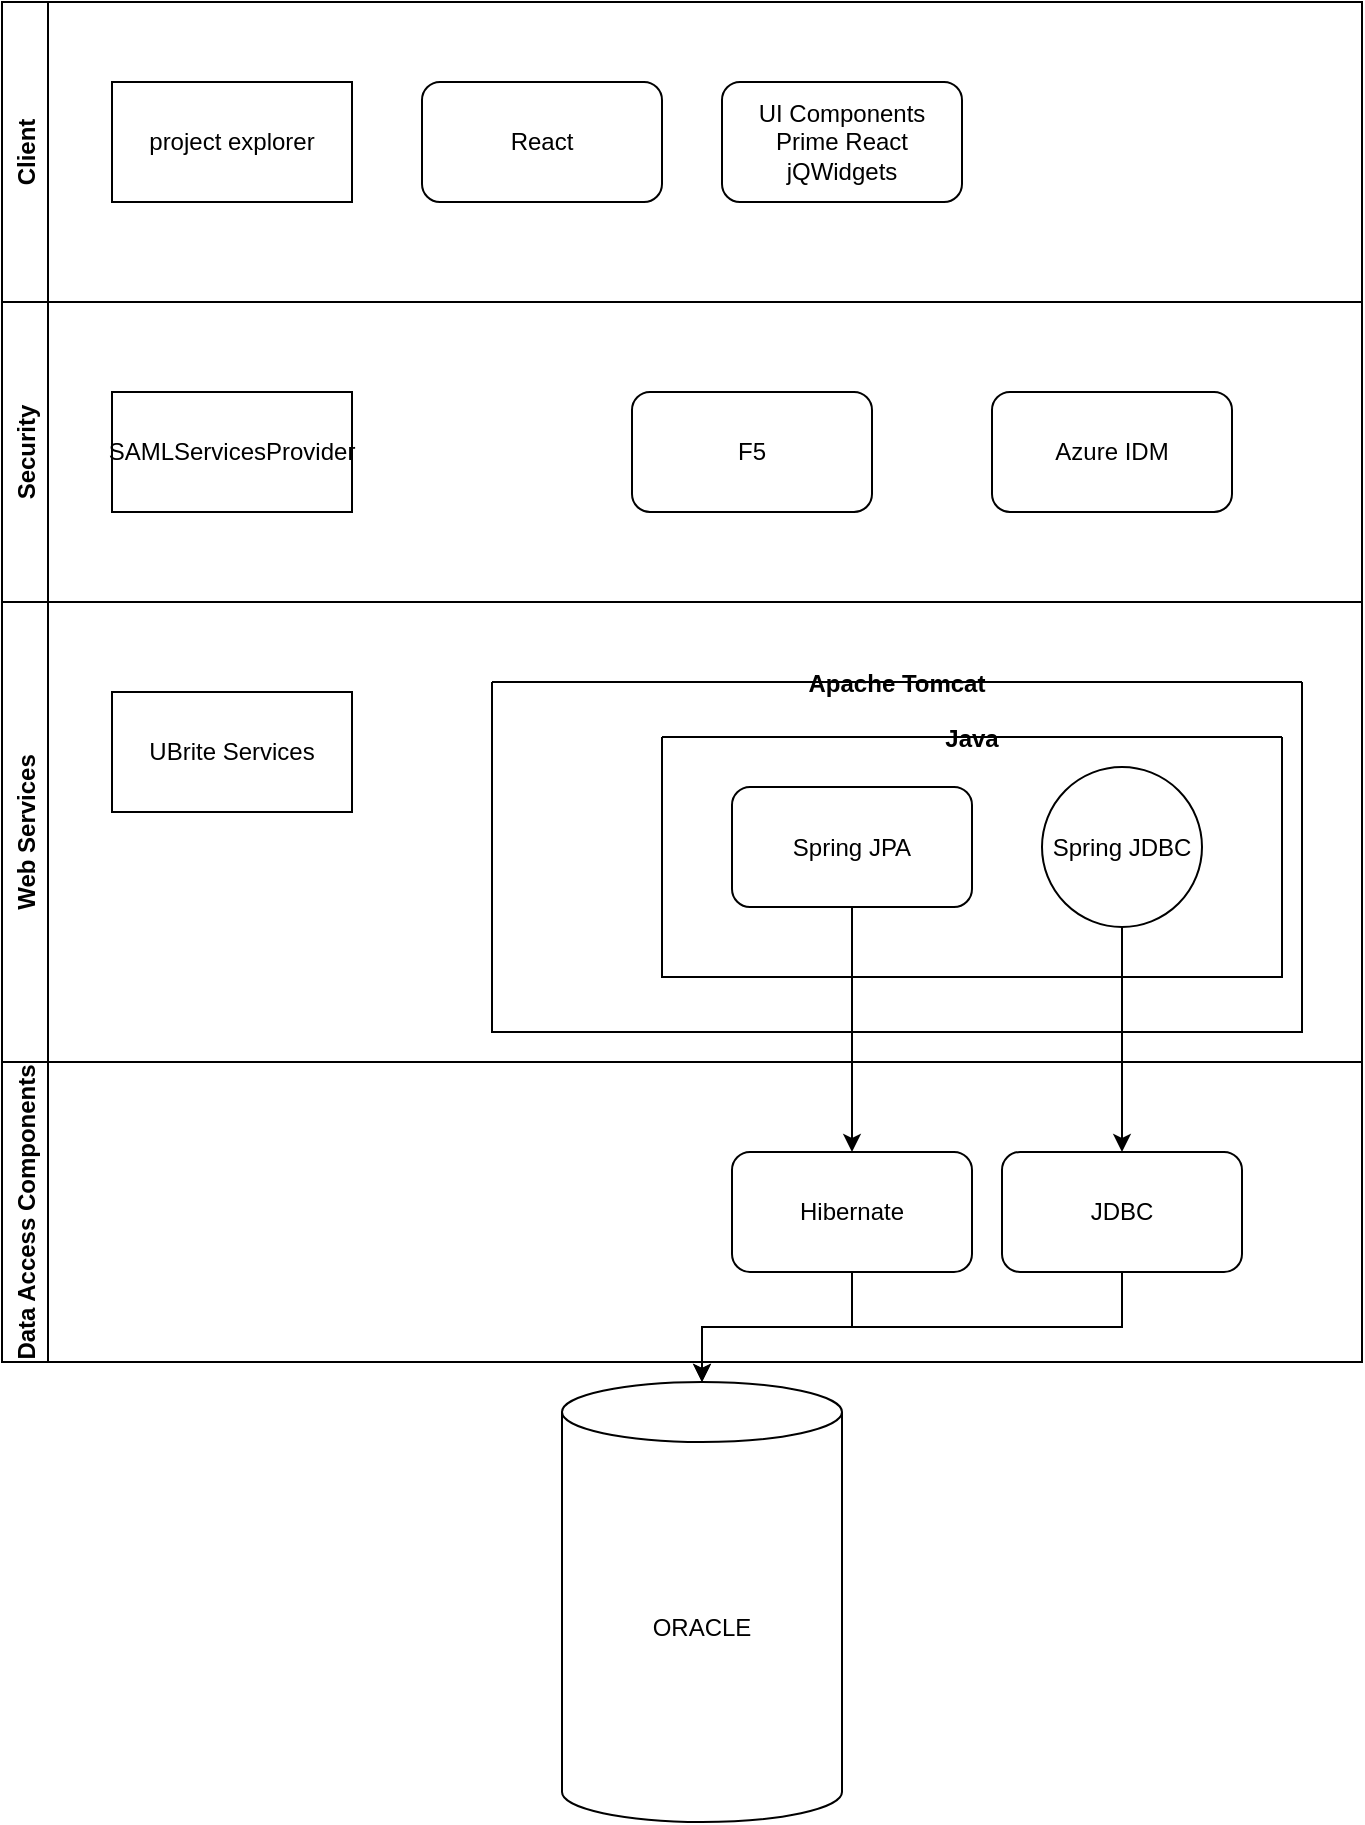 <mxfile version="20.2.4" type="github" pages="4">
  <diagram name="Current" id="pdJNrXBMGkZWuMnVzqro">
    <mxGraphModel dx="1234" dy="794" grid="1" gridSize="10" guides="1" tooltips="1" connect="1" arrows="1" fold="1" page="1" pageScale="1" pageWidth="850" pageHeight="1100" math="0" shadow="0">
      <root>
        <mxCell id="Iw7Uu_bKMG3ZlJvDXWLR-0" />
        <mxCell id="Iw7Uu_bKMG3ZlJvDXWLR-1" parent="Iw7Uu_bKMG3ZlJvDXWLR-0" />
        <mxCell id="Iw7Uu_bKMG3ZlJvDXWLR-2" value="ORACLE" style="shape=cylinder3;whiteSpace=wrap;html=1;boundedLbl=1;backgroundOutline=1;size=15;" parent="Iw7Uu_bKMG3ZlJvDXWLR-1" vertex="1">
          <mxGeometry x="365" y="830" width="140" height="220" as="geometry" />
        </mxCell>
        <mxCell id="Iw7Uu_bKMG3ZlJvDXWLR-3" value="Data Access Components" style="swimlane;horizontal=0;" parent="Iw7Uu_bKMG3ZlJvDXWLR-1" vertex="1">
          <mxGeometry x="85" y="670" width="680" height="150" as="geometry" />
        </mxCell>
        <mxCell id="Iw7Uu_bKMG3ZlJvDXWLR-4" value="Hibernate" style="rounded=1;whiteSpace=wrap;html=1;" parent="Iw7Uu_bKMG3ZlJvDXWLR-3" vertex="1">
          <mxGeometry x="365" y="45" width="120" height="60" as="geometry" />
        </mxCell>
        <mxCell id="Iw7Uu_bKMG3ZlJvDXWLR-5" value="JDBC" style="rounded=1;whiteSpace=wrap;html=1;" parent="Iw7Uu_bKMG3ZlJvDXWLR-3" vertex="1">
          <mxGeometry x="500" y="45" width="120" height="60" as="geometry" />
        </mxCell>
        <mxCell id="Iw7Uu_bKMG3ZlJvDXWLR-8" value="Client" style="swimlane;horizontal=0;startSize=23;" parent="Iw7Uu_bKMG3ZlJvDXWLR-1" vertex="1">
          <mxGeometry x="85" y="140" width="680" height="150" as="geometry" />
        </mxCell>
        <mxCell id="Iw7Uu_bKMG3ZlJvDXWLR-9" value="React" style="rounded=1;whiteSpace=wrap;html=1;" parent="Iw7Uu_bKMG3ZlJvDXWLR-8" vertex="1">
          <mxGeometry x="210" y="40" width="120" height="60" as="geometry" />
        </mxCell>
        <mxCell id="Iw7Uu_bKMG3ZlJvDXWLR-11" value="UI Components&lt;br&gt;Prime React&lt;br&gt;jQWidgets" style="rounded=1;whiteSpace=wrap;html=1;" parent="Iw7Uu_bKMG3ZlJvDXWLR-8" vertex="1">
          <mxGeometry x="360" y="40" width="120" height="60" as="geometry" />
        </mxCell>
        <mxCell id="Iw7Uu_bKMG3ZlJvDXWLR-12" value="project explorer" style="rounded=0;whiteSpace=wrap;html=1;" parent="Iw7Uu_bKMG3ZlJvDXWLR-8" vertex="1">
          <mxGeometry x="55" y="40" width="120" height="60" as="geometry" />
        </mxCell>
        <mxCell id="Iw7Uu_bKMG3ZlJvDXWLR-13" value="Security" style="swimlane;horizontal=0;" parent="Iw7Uu_bKMG3ZlJvDXWLR-1" vertex="1">
          <mxGeometry x="85" y="290" width="680" height="150" as="geometry" />
        </mxCell>
        <mxCell id="Iw7Uu_bKMG3ZlJvDXWLR-14" value="F5" style="rounded=1;whiteSpace=wrap;html=1;" parent="Iw7Uu_bKMG3ZlJvDXWLR-13" vertex="1">
          <mxGeometry x="315" y="45" width="120" height="60" as="geometry" />
        </mxCell>
        <mxCell id="Iw7Uu_bKMG3ZlJvDXWLR-15" value="SAMLServicesProvider" style="rounded=0;whiteSpace=wrap;html=1;" parent="Iw7Uu_bKMG3ZlJvDXWLR-13" vertex="1">
          <mxGeometry x="55" y="45" width="120" height="60" as="geometry" />
        </mxCell>
        <mxCell id="Zk-d0eURLhHRGtadA7Xh-0" value="Azure IDM" style="rounded=1;whiteSpace=wrap;html=1;" vertex="1" parent="Iw7Uu_bKMG3ZlJvDXWLR-13">
          <mxGeometry x="495" y="45" width="120" height="60" as="geometry" />
        </mxCell>
        <mxCell id="Iw7Uu_bKMG3ZlJvDXWLR-16" value="Web Services" style="swimlane;horizontal=0;" parent="Iw7Uu_bKMG3ZlJvDXWLR-1" vertex="1">
          <mxGeometry x="85" y="440" width="680" height="230" as="geometry" />
        </mxCell>
        <mxCell id="Iw7Uu_bKMG3ZlJvDXWLR-17" value="UBrite Services" style="rounded=0;whiteSpace=wrap;html=1;" parent="Iw7Uu_bKMG3ZlJvDXWLR-16" vertex="1">
          <mxGeometry x="55" y="45" width="120" height="60" as="geometry" />
        </mxCell>
        <mxCell id="Iw7Uu_bKMG3ZlJvDXWLR-18" value="Apache Tomcat" style="swimlane;startSize=0;" parent="Iw7Uu_bKMG3ZlJvDXWLR-16" vertex="1">
          <mxGeometry x="245" y="40" width="405" height="175" as="geometry" />
        </mxCell>
        <mxCell id="Iw7Uu_bKMG3ZlJvDXWLR-19" value="Java" style="swimlane;startSize=0;" parent="Iw7Uu_bKMG3ZlJvDXWLR-18" vertex="1">
          <mxGeometry x="85" y="27.5" width="310" height="120" as="geometry" />
        </mxCell>
        <mxCell id="Iw7Uu_bKMG3ZlJvDXWLR-20" value="Spring JPA" style="rounded=1;whiteSpace=wrap;html=1;" parent="Iw7Uu_bKMG3ZlJvDXWLR-19" vertex="1">
          <mxGeometry x="35" y="25" width="120" height="60" as="geometry" />
        </mxCell>
        <mxCell id="Iw7Uu_bKMG3ZlJvDXWLR-21" value="Spring JDBC" style="ellipse;whiteSpace=wrap;html=1;aspect=fixed;" parent="Iw7Uu_bKMG3ZlJvDXWLR-19" vertex="1">
          <mxGeometry x="190" y="15" width="80" height="80" as="geometry" />
        </mxCell>
        <mxCell id="Iw7Uu_bKMG3ZlJvDXWLR-22" value="" style="edgeStyle=orthogonalEdgeStyle;rounded=0;orthogonalLoop=1;jettySize=auto;html=1;" parent="Iw7Uu_bKMG3ZlJvDXWLR-1" source="Iw7Uu_bKMG3ZlJvDXWLR-20" target="Iw7Uu_bKMG3ZlJvDXWLR-4" edge="1">
          <mxGeometry relative="1" as="geometry" />
        </mxCell>
        <mxCell id="Iw7Uu_bKMG3ZlJvDXWLR-23" value="" style="edgeStyle=orthogonalEdgeStyle;rounded=0;orthogonalLoop=1;jettySize=auto;html=1;" parent="Iw7Uu_bKMG3ZlJvDXWLR-1" source="Iw7Uu_bKMG3ZlJvDXWLR-21" target="Iw7Uu_bKMG3ZlJvDXWLR-5" edge="1">
          <mxGeometry relative="1" as="geometry" />
        </mxCell>
        <mxCell id="Iw7Uu_bKMG3ZlJvDXWLR-24" value="" style="edgeStyle=orthogonalEdgeStyle;rounded=0;orthogonalLoop=1;jettySize=auto;html=1;" parent="Iw7Uu_bKMG3ZlJvDXWLR-1" source="Iw7Uu_bKMG3ZlJvDXWLR-4" target="Iw7Uu_bKMG3ZlJvDXWLR-2" edge="1">
          <mxGeometry relative="1" as="geometry" />
        </mxCell>
        <mxCell id="Iw7Uu_bKMG3ZlJvDXWLR-25" style="edgeStyle=orthogonalEdgeStyle;rounded=0;orthogonalLoop=1;jettySize=auto;html=1;exitX=0.5;exitY=1;exitDx=0;exitDy=0;entryX=0.5;entryY=0;entryDx=0;entryDy=0;entryPerimeter=0;" parent="Iw7Uu_bKMG3ZlJvDXWLR-1" source="Iw7Uu_bKMG3ZlJvDXWLR-5" target="Iw7Uu_bKMG3ZlJvDXWLR-2" edge="1">
          <mxGeometry relative="1" as="geometry" />
        </mxCell>
      </root>
    </mxGraphModel>
  </diagram>
  <diagram name="Options" id="3FGOXMlfZSnNxssVKY_8">
    <mxGraphModel dx="1244" dy="2083" grid="1" gridSize="10" guides="1" tooltips="1" connect="1" arrows="1" fold="1" page="1" pageScale="1" pageWidth="850" pageHeight="1100" math="0" shadow="0">
      <root>
        <mxCell id="NphpDY3BlggT3oKHyIvs-0" />
        <mxCell id="NphpDY3BlggT3oKHyIvs-1" parent="NphpDY3BlggT3oKHyIvs-0" />
        <mxCell id="NphpDY3BlggT3oKHyIvs-2" value="ORACLE" style="shape=cylinder3;whiteSpace=wrap;html=1;boundedLbl=1;backgroundOutline=1;size=15;" parent="NphpDY3BlggT3oKHyIvs-1" vertex="1">
          <mxGeometry x="360" y="680" width="140" height="220" as="geometry" />
        </mxCell>
        <mxCell id="NphpDY3BlggT3oKHyIvs-3" value="Data Access Components" style="swimlane;horizontal=0;" parent="NphpDY3BlggT3oKHyIvs-1" vertex="1">
          <mxGeometry x="80" y="520" width="680" height="150" as="geometry" />
        </mxCell>
        <mxCell id="9nLJBZ-JsYCgtjew4g83-0" value="Hibernate" style="rounded=1;whiteSpace=wrap;html=1;" vertex="1" parent="NphpDY3BlggT3oKHyIvs-3">
          <mxGeometry x="370" y="45" width="120" height="60" as="geometry" />
        </mxCell>
        <mxCell id="9nLJBZ-JsYCgtjew4g83-1" value="ORM" style="rounded=1;whiteSpace=wrap;html=1;" vertex="1" parent="NphpDY3BlggT3oKHyIvs-3">
          <mxGeometry x="220" y="45" width="120" height="60" as="geometry" />
        </mxCell>
        <mxCell id="9nLJBZ-JsYCgtjew4g83-2" value="DAO" style="rounded=1;whiteSpace=wrap;html=1;" vertex="1" parent="NphpDY3BlggT3oKHyIvs-3">
          <mxGeometry x="520" y="45" width="120" height="60" as="geometry" />
        </mxCell>
        <mxCell id="NphpDY3BlggT3oKHyIvs-5" value="Web Application" style="swimlane;horizontal=0;" parent="NphpDY3BlggT3oKHyIvs-1" vertex="1">
          <mxGeometry x="80" y="220" width="680" height="150" as="geometry" />
        </mxCell>
        <mxCell id="NphpDY3BlggT3oKHyIvs-6" value="Java" style="rounded=1;whiteSpace=wrap;html=1;" parent="NphpDY3BlggT3oKHyIvs-5" vertex="1">
          <mxGeometry x="380" y="45" width="120" height="60" as="geometry" />
        </mxCell>
        <mxCell id="kJiHEbfFUr-DDRCfM4Dw-2" value="Node.js" style="rounded=1;whiteSpace=wrap;html=1;" parent="NphpDY3BlggT3oKHyIvs-5" vertex="1">
          <mxGeometry x="60" y="45" width="120" height="60" as="geometry" />
        </mxCell>
        <mxCell id="h-s-AU68PEWCTkuk_iob-1" value="SailsJS" style="rounded=1;whiteSpace=wrap;html=1;" parent="NphpDY3BlggT3oKHyIvs-5" vertex="1">
          <mxGeometry x="225" y="45" width="120" height="60" as="geometry" />
        </mxCell>
        <mxCell id="NphpDY3BlggT3oKHyIvs-7" value="Client" style="swimlane;horizontal=0;startSize=23;" parent="NphpDY3BlggT3oKHyIvs-1" vertex="1">
          <mxGeometry x="80" y="-290" width="680" height="360" as="geometry" />
        </mxCell>
        <mxCell id="NphpDY3BlggT3oKHyIvs-8" value="React" style="rounded=1;whiteSpace=wrap;html=1;" parent="NphpDY3BlggT3oKHyIvs-7" vertex="1">
          <mxGeometry x="60" y="40" width="120" height="60" as="geometry" />
        </mxCell>
        <mxCell id="NphpDY3BlggT3oKHyIvs-9" value="Bootstrap" style="rounded=1;whiteSpace=wrap;html=1;" parent="NphpDY3BlggT3oKHyIvs-7" vertex="1">
          <mxGeometry x="480" y="40" width="120" height="60" as="geometry" />
        </mxCell>
        <mxCell id="NphpDY3BlggT3oKHyIvs-10" value="Prime React" style="rounded=1;whiteSpace=wrap;html=1;" parent="NphpDY3BlggT3oKHyIvs-7" vertex="1">
          <mxGeometry x="260" y="40" width="120" height="60" as="geometry" />
        </mxCell>
        <mxCell id="kJiHEbfFUr-DDRCfM4Dw-0" value="Angular" style="rounded=1;whiteSpace=wrap;html=1;" parent="NphpDY3BlggT3oKHyIvs-7" vertex="1">
          <mxGeometry x="60" y="120" width="120" height="60" as="geometry" />
        </mxCell>
        <mxCell id="kJiHEbfFUr-DDRCfM4Dw-1" value="Vue" style="rounded=1;whiteSpace=wrap;html=1;" parent="NphpDY3BlggT3oKHyIvs-7" vertex="1">
          <mxGeometry x="60" y="200" width="120" height="60" as="geometry" />
        </mxCell>
        <mxCell id="kJiHEbfFUr-DDRCfM4Dw-3" value="Semantic UI" style="rounded=1;whiteSpace=wrap;html=1;" parent="NphpDY3BlggT3oKHyIvs-7" vertex="1">
          <mxGeometry x="260" y="120" width="120" height="60" as="geometry" />
        </mxCell>
        <mxCell id="kJiHEbfFUr-DDRCfM4Dw-4" value="Foundation" style="rounded=1;whiteSpace=wrap;html=1;" parent="NphpDY3BlggT3oKHyIvs-7" vertex="1">
          <mxGeometry x="480" y="120" width="120" height="60" as="geometry" />
        </mxCell>
        <mxCell id="kJiHEbfFUr-DDRCfM4Dw-5" value="PureCSS" style="rounded=1;whiteSpace=wrap;html=1;" parent="NphpDY3BlggT3oKHyIvs-7" vertex="1">
          <mxGeometry x="480" y="200" width="120" height="60" as="geometry" />
        </mxCell>
        <mxCell id="kJiHEbfFUr-DDRCfM4Dw-6" value="Tailwind CSS" style="rounded=1;whiteSpace=wrap;html=1;" parent="NphpDY3BlggT3oKHyIvs-7" vertex="1">
          <mxGeometry x="480" y="280" width="120" height="60" as="geometry" />
        </mxCell>
        <mxCell id="NphpDY3BlggT3oKHyIvs-11" value="Security" style="swimlane;horizontal=0;" parent="NphpDY3BlggT3oKHyIvs-1" vertex="1">
          <mxGeometry x="80" y="70" width="680" height="150" as="geometry" />
        </mxCell>
        <mxCell id="NphpDY3BlggT3oKHyIvs-12" value="F5?" style="rounded=1;whiteSpace=wrap;html=1;" parent="NphpDY3BlggT3oKHyIvs-11" vertex="1">
          <mxGeometry x="145" y="45" width="120" height="60" as="geometry" />
        </mxCell>
        <mxCell id="NphpDY3BlggT3oKHyIvs-13" value="Session?" style="ellipse;whiteSpace=wrap;html=1;aspect=fixed;" parent="NphpDY3BlggT3oKHyIvs-11" vertex="1">
          <mxGeometry x="380" y="35" width="80" height="80" as="geometry" />
        </mxCell>
        <mxCell id="NphpDY3BlggT3oKHyIvs-14" value="Web Services" style="swimlane;horizontal=0;" parent="NphpDY3BlggT3oKHyIvs-1" vertex="1">
          <mxGeometry x="80" y="370" width="680" height="150" as="geometry" />
        </mxCell>
        <mxCell id="NphpDY3BlggT3oKHyIvs-15" value="Express" style="rounded=1;whiteSpace=wrap;html=1;" parent="NphpDY3BlggT3oKHyIvs-14" vertex="1">
          <mxGeometry x="220" y="45" width="120" height="60" as="geometry" />
        </mxCell>
        <mxCell id="NphpDY3BlggT3oKHyIvs-16" value="Spring JPA/JDBC" style="rounded=1;whiteSpace=wrap;html=1;" parent="NphpDY3BlggT3oKHyIvs-14" vertex="1">
          <mxGeometry x="370" y="45" width="120" height="60" as="geometry" />
        </mxCell>
        <mxCell id="h-s-AU68PEWCTkuk_iob-0" value="GraphQL" style="rounded=1;whiteSpace=wrap;html=1;" parent="NphpDY3BlggT3oKHyIvs-14" vertex="1">
          <mxGeometry x="520" y="45" width="120" height="60" as="geometry" />
        </mxCell>
        <mxCell id="h-s-AU68PEWCTkuk_iob-2" value="Loopback" style="rounded=1;whiteSpace=wrap;html=1;" parent="NphpDY3BlggT3oKHyIvs-14" vertex="1">
          <mxGeometry x="60" y="45" width="120" height="60" as="geometry" />
        </mxCell>
      </root>
    </mxGraphModel>
  </diagram>
  <diagram name="Proposed" id="KSsjYTbv50DEgnZIDuHq">
    <mxGraphModel dx="1244" dy="2083" grid="1" gridSize="10" guides="1" tooltips="1" connect="1" arrows="1" fold="1" page="1" pageScale="1" pageWidth="850" pageHeight="1100" math="0" shadow="0">
      <root>
        <mxCell id="T4Co_05UjGkt79If9eW6-0" />
        <mxCell id="T4Co_05UjGkt79If9eW6-1" parent="T4Co_05UjGkt79If9eW6-0" />
        <mxCell id="T4Co_05UjGkt79If9eW6-2" value="ORACLE" style="shape=cylinder3;whiteSpace=wrap;html=1;boundedLbl=1;backgroundOutline=1;size=15;" vertex="1" parent="T4Co_05UjGkt79If9eW6-1">
          <mxGeometry x="365" y="830" width="140" height="220" as="geometry" />
        </mxCell>
        <mxCell id="T4Co_05UjGkt79If9eW6-3" value="Data Access Components" style="swimlane;horizontal=0;" vertex="1" parent="T4Co_05UjGkt79If9eW6-1">
          <mxGeometry x="85" y="670" width="680" height="150" as="geometry" />
        </mxCell>
        <mxCell id="T4Co_05UjGkt79If9eW6-4" value="Hibernate" style="rounded=1;whiteSpace=wrap;html=1;" vertex="1" parent="T4Co_05UjGkt79If9eW6-3">
          <mxGeometry x="365" y="45" width="120" height="60" as="geometry" />
        </mxCell>
        <mxCell id="T4Co_05UjGkt79If9eW6-5" value="JDBC" style="rounded=1;whiteSpace=wrap;html=1;" vertex="1" parent="T4Co_05UjGkt79If9eW6-3">
          <mxGeometry x="500" y="45" width="120" height="60" as="geometry" />
        </mxCell>
        <mxCell id="T4Co_05UjGkt79If9eW6-6" value="Web Application" style="swimlane;horizontal=0;" vertex="1" parent="T4Co_05UjGkt79If9eW6-1">
          <mxGeometry x="85" y="290" width="680" height="150" as="geometry" />
        </mxCell>
        <mxCell id="T4Co_05UjGkt79If9eW6-15" value="Session&lt;br&gt;Manager" style="ellipse;whiteSpace=wrap;html=1;aspect=fixed;" vertex="1" parent="T4Co_05UjGkt79If9eW6-6">
          <mxGeometry x="230" y="30" width="80" height="80" as="geometry" />
        </mxCell>
        <mxCell id="T4Co_05UjGkt79If9eW6-8" value="Client" style="swimlane;horizontal=0;startSize=23;" vertex="1" parent="T4Co_05UjGkt79If9eW6-1">
          <mxGeometry x="85" y="-10" width="680" height="150" as="geometry" />
        </mxCell>
        <mxCell id="T4Co_05UjGkt79If9eW6-9" value="React" style="rounded=1;whiteSpace=wrap;html=1;" vertex="1" parent="T4Co_05UjGkt79If9eW6-8">
          <mxGeometry x="210" y="40" width="120" height="60" as="geometry" />
        </mxCell>
        <mxCell id="T4Co_05UjGkt79If9eW6-10" value="Bootstrap" style="rounded=1;whiteSpace=wrap;html=1;" vertex="1" parent="T4Co_05UjGkt79If9eW6-8">
          <mxGeometry x="520" y="40" width="120" height="60" as="geometry" />
        </mxCell>
        <mxCell id="T4Co_05UjGkt79If9eW6-11" value="UI Components&lt;br&gt;Prime React" style="rounded=1;whiteSpace=wrap;html=1;" vertex="1" parent="T4Co_05UjGkt79If9eW6-8">
          <mxGeometry x="360" y="40" width="120" height="60" as="geometry" />
        </mxCell>
        <mxCell id="T4Co_05UjGkt79If9eW6-12" value="project explorer" style="rounded=0;whiteSpace=wrap;html=1;" vertex="1" parent="T4Co_05UjGkt79If9eW6-8">
          <mxGeometry x="55" y="40" width="120" height="60" as="geometry" />
        </mxCell>
        <mxCell id="T4Co_05UjGkt79If9eW6-13" value="Security" style="swimlane;horizontal=0;" vertex="1" parent="T4Co_05UjGkt79If9eW6-1">
          <mxGeometry x="85" y="140" width="680" height="150" as="geometry" />
        </mxCell>
        <mxCell id="T4Co_05UjGkt79If9eW6-14" value="F5?" style="rounded=1;whiteSpace=wrap;html=1;" vertex="1" parent="T4Co_05UjGkt79If9eW6-13">
          <mxGeometry x="515" y="45" width="120" height="60" as="geometry" />
        </mxCell>
        <mxCell id="T4Co_05UjGkt79If9eW6-16" value="SAMLServicesProvider" style="rounded=0;whiteSpace=wrap;html=1;" vertex="1" parent="T4Co_05UjGkt79If9eW6-13">
          <mxGeometry x="55" y="45" width="120" height="60" as="geometry" />
        </mxCell>
        <mxCell id="T4Co_05UjGkt79If9eW6-17" value="Web Services" style="swimlane;horizontal=0;" vertex="1" parent="T4Co_05UjGkt79If9eW6-1">
          <mxGeometry x="85" y="440" width="680" height="230" as="geometry" />
        </mxCell>
        <mxCell id="T4Co_05UjGkt79If9eW6-20" value="UBrite Services" style="rounded=0;whiteSpace=wrap;html=1;" vertex="1" parent="T4Co_05UjGkt79If9eW6-17">
          <mxGeometry x="55" y="45" width="120" height="60" as="geometry" />
        </mxCell>
        <mxCell id="Xbk_8p7kKIpTdvhHBamV-1" value="Apache Tomcat" style="swimlane;startSize=0;" vertex="1" parent="T4Co_05UjGkt79If9eW6-17">
          <mxGeometry x="245" y="40" width="405" height="175" as="geometry">
            <mxRectangle x="245" y="40" width="130" height="30" as="alternateBounds" />
          </mxGeometry>
        </mxCell>
        <mxCell id="Lv7OXIibt23TnQT20HHq-0" value="Java" style="swimlane;startSize=0;" vertex="1" parent="Xbk_8p7kKIpTdvhHBamV-1">
          <mxGeometry x="85" y="27.5" width="310" height="120" as="geometry" />
        </mxCell>
        <mxCell id="T4Co_05UjGkt79If9eW6-19" value="Spring JPA" style="rounded=1;whiteSpace=wrap;html=1;" vertex="1" parent="Lv7OXIibt23TnQT20HHq-0">
          <mxGeometry x="35" y="25" width="120" height="60" as="geometry" />
        </mxCell>
        <mxCell id="T4Co_05UjGkt79If9eW6-21" value="Spring JDBC" style="ellipse;whiteSpace=wrap;html=1;aspect=fixed;" vertex="1" parent="Lv7OXIibt23TnQT20HHq-0">
          <mxGeometry x="190" y="15" width="80" height="80" as="geometry" />
        </mxCell>
        <mxCell id="T4Co_05UjGkt79If9eW6-22" value="" style="edgeStyle=orthogonalEdgeStyle;rounded=0;orthogonalLoop=1;jettySize=auto;html=1;" edge="1" parent="T4Co_05UjGkt79If9eW6-1" source="T4Co_05UjGkt79If9eW6-19" target="T4Co_05UjGkt79If9eW6-4">
          <mxGeometry relative="1" as="geometry" />
        </mxCell>
        <mxCell id="T4Co_05UjGkt79If9eW6-23" value="" style="edgeStyle=orthogonalEdgeStyle;rounded=0;orthogonalLoop=1;jettySize=auto;html=1;" edge="1" parent="T4Co_05UjGkt79If9eW6-1" source="T4Co_05UjGkt79If9eW6-21" target="T4Co_05UjGkt79If9eW6-5">
          <mxGeometry relative="1" as="geometry" />
        </mxCell>
        <mxCell id="T4Co_05UjGkt79If9eW6-24" value="" style="edgeStyle=orthogonalEdgeStyle;rounded=0;orthogonalLoop=1;jettySize=auto;html=1;" edge="1" parent="T4Co_05UjGkt79If9eW6-1" source="T4Co_05UjGkt79If9eW6-4" target="T4Co_05UjGkt79If9eW6-2">
          <mxGeometry relative="1" as="geometry" />
        </mxCell>
        <mxCell id="T4Co_05UjGkt79If9eW6-25" style="edgeStyle=orthogonalEdgeStyle;rounded=0;orthogonalLoop=1;jettySize=auto;html=1;exitX=0.5;exitY=1;exitDx=0;exitDy=0;entryX=0.5;entryY=0;entryDx=0;entryDy=0;entryPerimeter=0;" edge="1" parent="T4Co_05UjGkt79If9eW6-1" source="T4Co_05UjGkt79If9eW6-5" target="T4Co_05UjGkt79If9eW6-2">
          <mxGeometry relative="1" as="geometry" />
        </mxCell>
        <mxCell id="852uCBJAOcH_MulwojwJ-0" style="edgeStyle=orthogonalEdgeStyle;rounded=0;orthogonalLoop=1;jettySize=auto;html=1;exitX=0.5;exitY=1;exitDx=0;exitDy=0;entryX=0.5;entryY=0;entryDx=0;entryDy=0;startArrow=classic;startFill=1;" edge="1" parent="T4Co_05UjGkt79If9eW6-1" source="T4Co_05UjGkt79If9eW6-9" target="T4Co_05UjGkt79If9eW6-15">
          <mxGeometry relative="1" as="geometry" />
        </mxCell>
        <mxCell id="3OUO7SM7-Dvm_dm7sRB7-0" style="edgeStyle=orthogonalEdgeStyle;rounded=0;orthogonalLoop=1;jettySize=auto;html=1;exitX=0.75;exitY=1;exitDx=0;exitDy=0;entryX=0.5;entryY=0;entryDx=0;entryDy=0;startArrow=classic;startFill=1;" edge="1" parent="T4Co_05UjGkt79If9eW6-1" source="T4Co_05UjGkt79If9eW6-9" target="T4Co_05UjGkt79If9eW6-19">
          <mxGeometry relative="1" as="geometry" />
        </mxCell>
      </root>
    </mxGraphModel>
  </diagram>
  <diagram id="jfdiHvX0g28nQDg2KFg4" name="Industry Samples">
    <mxGraphModel dx="1244" dy="983" grid="1" gridSize="10" guides="1" tooltips="1" connect="1" arrows="1" fold="1" page="1" pageScale="1" pageWidth="850" pageHeight="1100" math="0" shadow="0">
      <root>
        <mxCell id="0" />
        <mxCell id="1" parent="0" />
        <mxCell id="uxQ34kbCT0QyTVE4A2ME-1" value="" style="shape=image;verticalLabelPosition=bottom;labelBackgroundColor=default;verticalAlign=top;aspect=fixed;imageAspect=0;image=https://s.yimg.com/ge/default/691231/Yahoo_Mail_Tech_Stack.png;" parent="1" vertex="1">
          <mxGeometry x="165" y="190" width="520" height="286" as="geometry" />
        </mxCell>
        <mxCell id="uxQ34kbCT0QyTVE4A2ME-2" value="" style="shape=image;verticalLabelPosition=bottom;labelBackgroundColor=default;verticalAlign=top;aspect=fixed;imageAspect=0;image=https://i.pinimg.com/originals/9d/ab/a3/9daba35979e22c26b5b40fb2e61b00cc.png;" parent="1" vertex="1">
          <mxGeometry x="160" y="520" width="520" height="352" as="geometry" />
        </mxCell>
        <mxCell id="uxQ34kbCT0QyTVE4A2ME-3" value="" style="shape=image;verticalLabelPosition=bottom;labelBackgroundColor=default;verticalAlign=top;aspect=fixed;imageAspect=0;image=https://www.researchgate.net/profile/Sherif-Abdelmohsen/publication/336641242/figure/fig1/AS:815536913002497@1571450560192/Technology-stack-diagram-of-the-proposed-S2S-school-management-system.png;" parent="1" vertex="1">
          <mxGeometry x="170" y="950" width="520" height="322" as="geometry" />
        </mxCell>
        <mxCell id="uxQ34kbCT0QyTVE4A2ME-4" value="" style="shape=image;verticalLabelPosition=bottom;labelBackgroundColor=default;verticalAlign=top;aspect=fixed;imageAspect=0;image=https://www.researchgate.net/profile/Molham-Aref/publication/262236548/figure/fig1/AS:296930971275270@1447805268714/Enterprise-software-components-and-technology-stack-example.png;" parent="1" vertex="1">
          <mxGeometry x="30" y="1410" width="272.84" height="190" as="geometry" />
        </mxCell>
        <mxCell id="uxQ34kbCT0QyTVE4A2ME-5" value="" style="shape=image;verticalLabelPosition=bottom;labelBackgroundColor=default;verticalAlign=top;aspect=fixed;imageAspect=0;image=https://images.clickittech.com/wp-content/uploads/2021/01/AWS-SAAS-Architecture-15-1024x984.jpg;" parent="1" vertex="1">
          <mxGeometry x="320" y="1360" width="520" height="500" as="geometry" />
        </mxCell>
        <mxCell id="uxQ34kbCT0QyTVE4A2ME-6" value="" style="shape=image;verticalLabelPosition=bottom;labelBackgroundColor=default;verticalAlign=top;aspect=fixed;imageAspect=0;image=http://admin.springsapps.com/uploads/da3f79af8edc429f98f9f072348b016d.png;" parent="1" vertex="1">
          <mxGeometry x="40" y="1860" width="520" height="226" as="geometry" />
        </mxCell>
        <mxCell id="uxQ34kbCT0QyTVE4A2ME-7" value="" style="shape=image;verticalLabelPosition=bottom;labelBackgroundColor=default;verticalAlign=top;aspect=fixed;imageAspect=0;image=https://images.clickittech.com/wp-content/uploads/2020/12/blog-imagenes-SaaS-12-1024x608.jpg;" parent="1" vertex="1">
          <mxGeometry x="320" y="2086" width="520" height="309" as="geometry" />
        </mxCell>
        <mxCell id="uxQ34kbCT0QyTVE4A2ME-8" value="" style="shape=image;verticalLabelPosition=bottom;labelBackgroundColor=default;verticalAlign=top;aspect=fixed;imageAspect=0;image=https://s3-us-west-2.amazonaws.com/myed-prod/books/1582/docbook/resources/images/DM%20technology%20stack.png;" parent="1" vertex="1">
          <mxGeometry x="165" y="2440" width="500" height="520" as="geometry" />
        </mxCell>
        <mxCell id="uxQ34kbCT0QyTVE4A2ME-9" value="" style="shape=image;verticalLabelPosition=bottom;labelBackgroundColor=default;verticalAlign=top;aspect=fixed;imageAspect=0;image=https://engineering.linkedin.com/content/dam/engineering/site-assets/images/blog/posts/2021/12/evolvingtechstack1.png;" parent="1" vertex="1">
          <mxGeometry x="155" y="3010" width="520" height="324" as="geometry" />
        </mxCell>
        <mxCell id="8r-DfPxuma1aYIlCWffL-1" value="" style="shape=image;verticalLabelPosition=bottom;labelBackgroundColor=default;verticalAlign=top;aspect=fixed;imageAspect=0;image=https://cdn-clekk.nitrocdn.com/tkvYXMZryjYrSVhxKeFTeXElceKUYHeV/assets/static/optimized/rev-5ea28ac/wp-content/uploads/2021/04/Web_Application_Architecture_Diagram__diagram_.png;" parent="1" vertex="1">
          <mxGeometry x="155" y="3370" width="520" height="289" as="geometry" />
        </mxCell>
      </root>
    </mxGraphModel>
  </diagram>
</mxfile>
